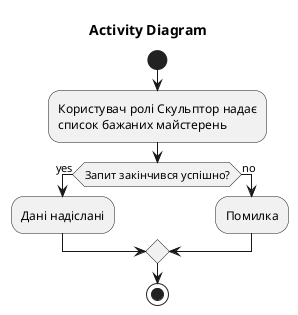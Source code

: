 @startuml

title Activity Diagram

start

:Користувач ролі Скульптор надає\nсписок бажаних майстерень; 

if (Запит закінчився успішно?) then (yes)
  :Дані надіслані;
else (no)
  :Помилка;
endif

stop

@enduml